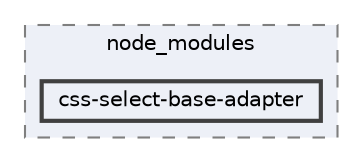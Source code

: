digraph "pkiclassroomrescheduler/src/main/frontend/node_modules/css-select-base-adapter"
{
 // LATEX_PDF_SIZE
  bgcolor="transparent";
  edge [fontname=Helvetica,fontsize=10,labelfontname=Helvetica,labelfontsize=10];
  node [fontname=Helvetica,fontsize=10,shape=box,height=0.2,width=0.4];
  compound=true
  subgraph clusterdir_72953eda66ccb3a2722c28e1c3e6c23b {
    graph [ bgcolor="#edf0f7", pencolor="grey50", label="node_modules", fontname=Helvetica,fontsize=10 style="filled,dashed", URL="dir_72953eda66ccb3a2722c28e1c3e6c23b.html",tooltip=""]
  dir_346bccef54027d7914a2cc27778eb37e [label="css-select-base-adapter", fillcolor="#edf0f7", color="grey25", style="filled,bold", URL="dir_346bccef54027d7914a2cc27778eb37e.html",tooltip=""];
  }
}
